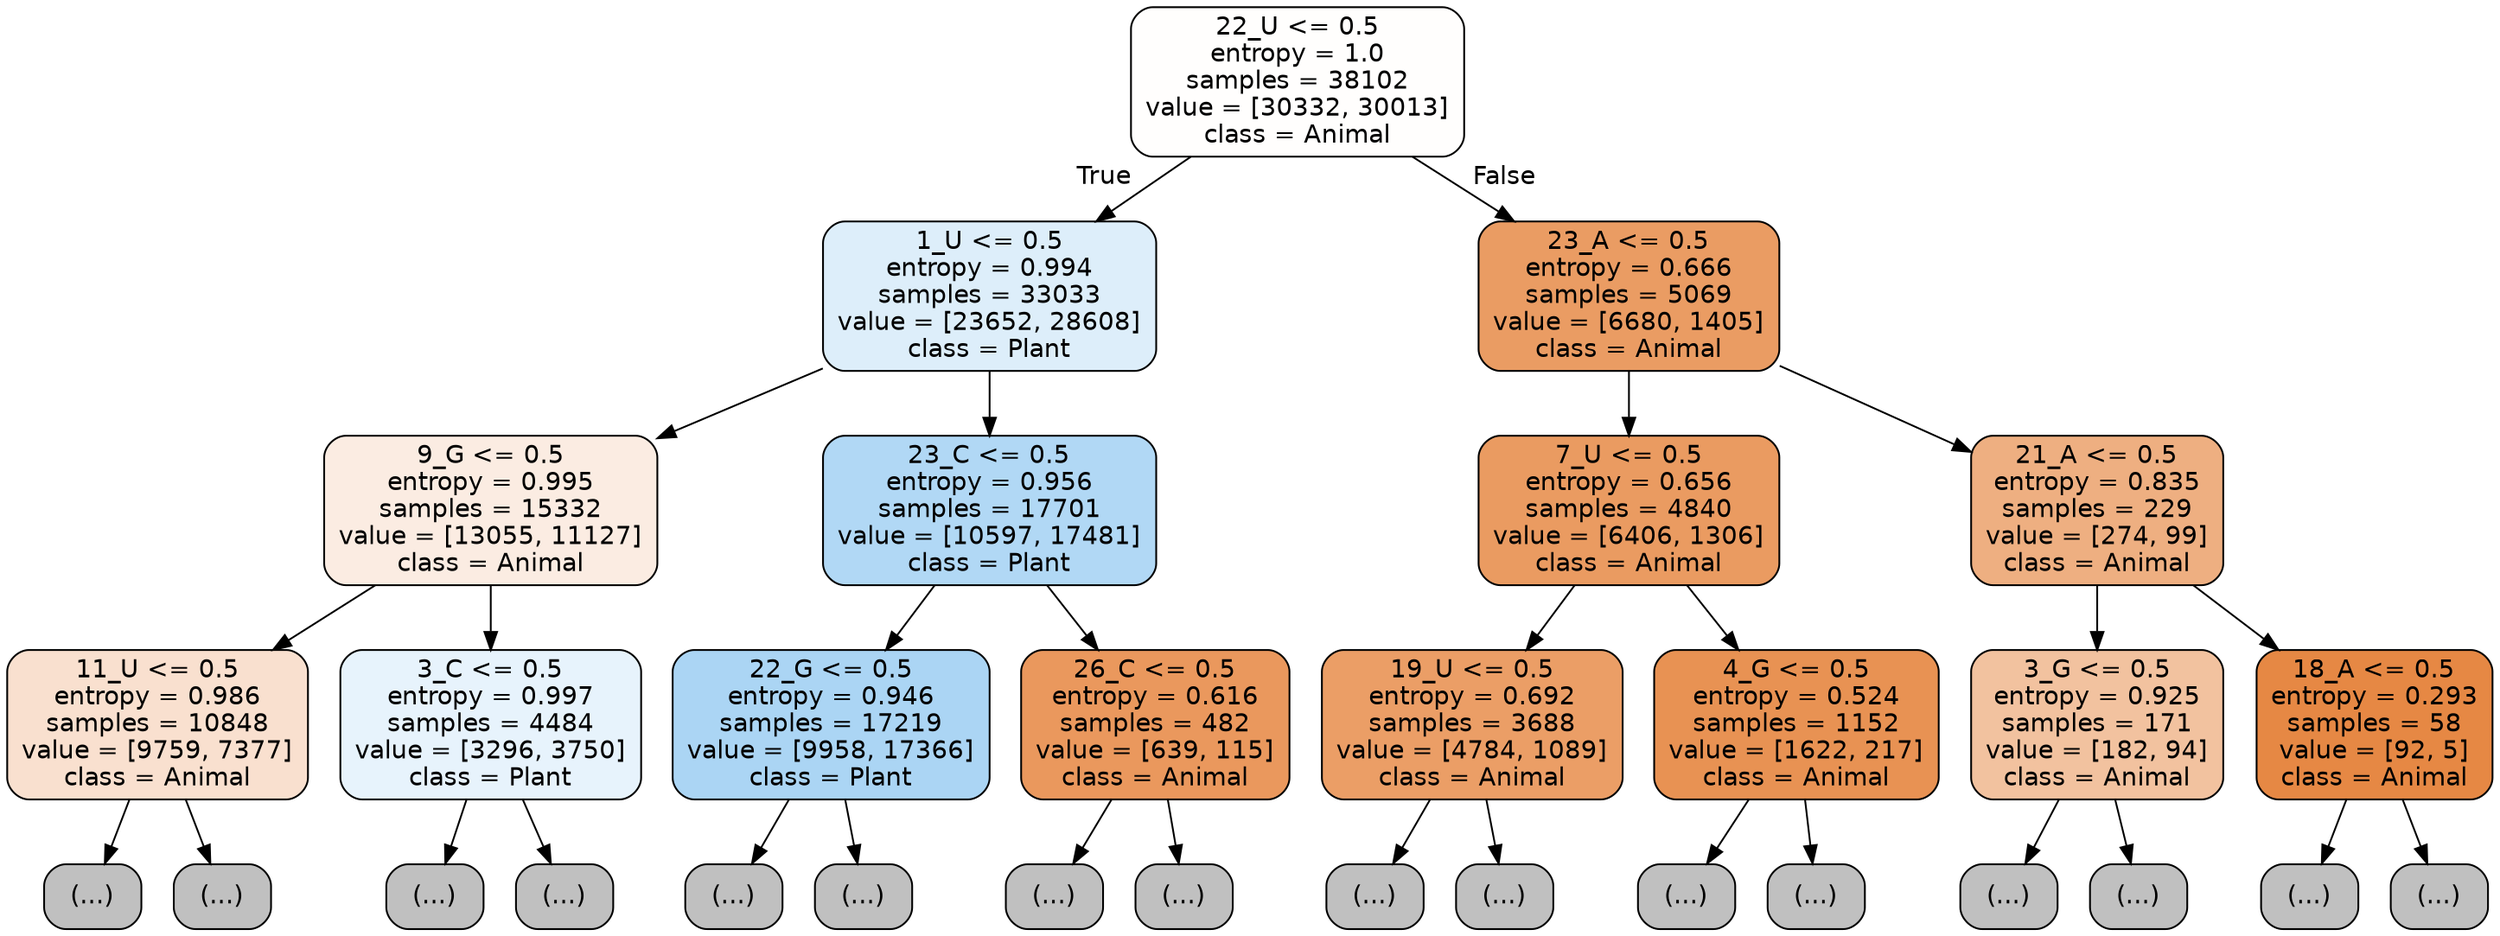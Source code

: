 digraph Tree {
node [shape=box, style="filled, rounded", color="black", fontname="helvetica"] ;
edge [fontname="helvetica"] ;
0 [label="22_U <= 0.5\nentropy = 1.0\nsamples = 38102\nvalue = [30332, 30013]\nclass = Animal", fillcolor="#fffefd"] ;
1 [label="1_U <= 0.5\nentropy = 0.994\nsamples = 33033\nvalue = [23652, 28608]\nclass = Plant", fillcolor="#ddeefa"] ;
0 -> 1 [labeldistance=2.5, labelangle=45, headlabel="True"] ;
2 [label="9_G <= 0.5\nentropy = 0.995\nsamples = 15332\nvalue = [13055, 11127]\nclass = Animal", fillcolor="#fbece2"] ;
1 -> 2 ;
3 [label="11_U <= 0.5\nentropy = 0.986\nsamples = 10848\nvalue = [9759, 7377]\nclass = Animal", fillcolor="#f9e0cf"] ;
2 -> 3 ;
4 [label="(...)", fillcolor="#C0C0C0"] ;
3 -> 4 ;
4439 [label="(...)", fillcolor="#C0C0C0"] ;
3 -> 4439 ;
6230 [label="3_C <= 0.5\nentropy = 0.997\nsamples = 4484\nvalue = [3296, 3750]\nclass = Plant", fillcolor="#e7f3fc"] ;
2 -> 6230 ;
6231 [label="(...)", fillcolor="#C0C0C0"] ;
6230 -> 6231 ;
7970 [label="(...)", fillcolor="#C0C0C0"] ;
6230 -> 7970 ;
8385 [label="23_C <= 0.5\nentropy = 0.956\nsamples = 17701\nvalue = [10597, 17481]\nclass = Plant", fillcolor="#b1d8f5"] ;
1 -> 8385 ;
8386 [label="22_G <= 0.5\nentropy = 0.946\nsamples = 17219\nvalue = [9958, 17366]\nclass = Plant", fillcolor="#abd5f4"] ;
8385 -> 8386 ;
8387 [label="(...)", fillcolor="#C0C0C0"] ;
8386 -> 8387 ;
13704 [label="(...)", fillcolor="#C0C0C0"] ;
8386 -> 13704 ;
14465 [label="26_C <= 0.5\nentropy = 0.616\nsamples = 482\nvalue = [639, 115]\nclass = Animal", fillcolor="#ea985d"] ;
8385 -> 14465 ;
14466 [label="(...)", fillcolor="#C0C0C0"] ;
14465 -> 14466 ;
14641 [label="(...)", fillcolor="#C0C0C0"] ;
14465 -> 14641 ;
14646 [label="23_A <= 0.5\nentropy = 0.666\nsamples = 5069\nvalue = [6680, 1405]\nclass = Animal", fillcolor="#ea9c63"] ;
0 -> 14646 [labeldistance=2.5, labelangle=-45, headlabel="False"] ;
14647 [label="7_U <= 0.5\nentropy = 0.656\nsamples = 4840\nvalue = [6406, 1306]\nclass = Animal", fillcolor="#ea9b61"] ;
14646 -> 14647 ;
14648 [label="19_U <= 0.5\nentropy = 0.692\nsamples = 3688\nvalue = [4784, 1089]\nclass = Animal", fillcolor="#eb9e66"] ;
14647 -> 14648 ;
14649 [label="(...)", fillcolor="#C0C0C0"] ;
14648 -> 14649 ;
15698 [label="(...)", fillcolor="#C0C0C0"] ;
14648 -> 15698 ;
16063 [label="4_G <= 0.5\nentropy = 0.524\nsamples = 1152\nvalue = [1622, 217]\nclass = Animal", fillcolor="#e89253"] ;
14647 -> 16063 ;
16064 [label="(...)", fillcolor="#C0C0C0"] ;
16063 -> 16064 ;
16383 [label="(...)", fillcolor="#C0C0C0"] ;
16063 -> 16383 ;
16516 [label="21_A <= 0.5\nentropy = 0.835\nsamples = 229\nvalue = [274, 99]\nclass = Animal", fillcolor="#eeaf81"] ;
14646 -> 16516 ;
16517 [label="3_G <= 0.5\nentropy = 0.925\nsamples = 171\nvalue = [182, 94]\nclass = Animal", fillcolor="#f2c29f"] ;
16516 -> 16517 ;
16518 [label="(...)", fillcolor="#C0C0C0"] ;
16517 -> 16518 ;
16583 [label="(...)", fillcolor="#C0C0C0"] ;
16517 -> 16583 ;
16608 [label="18_A <= 0.5\nentropy = 0.293\nsamples = 58\nvalue = [92, 5]\nclass = Animal", fillcolor="#e68844"] ;
16516 -> 16608 ;
16609 [label="(...)", fillcolor="#C0C0C0"] ;
16608 -> 16609 ;
16624 [label="(...)", fillcolor="#C0C0C0"] ;
16608 -> 16624 ;
}